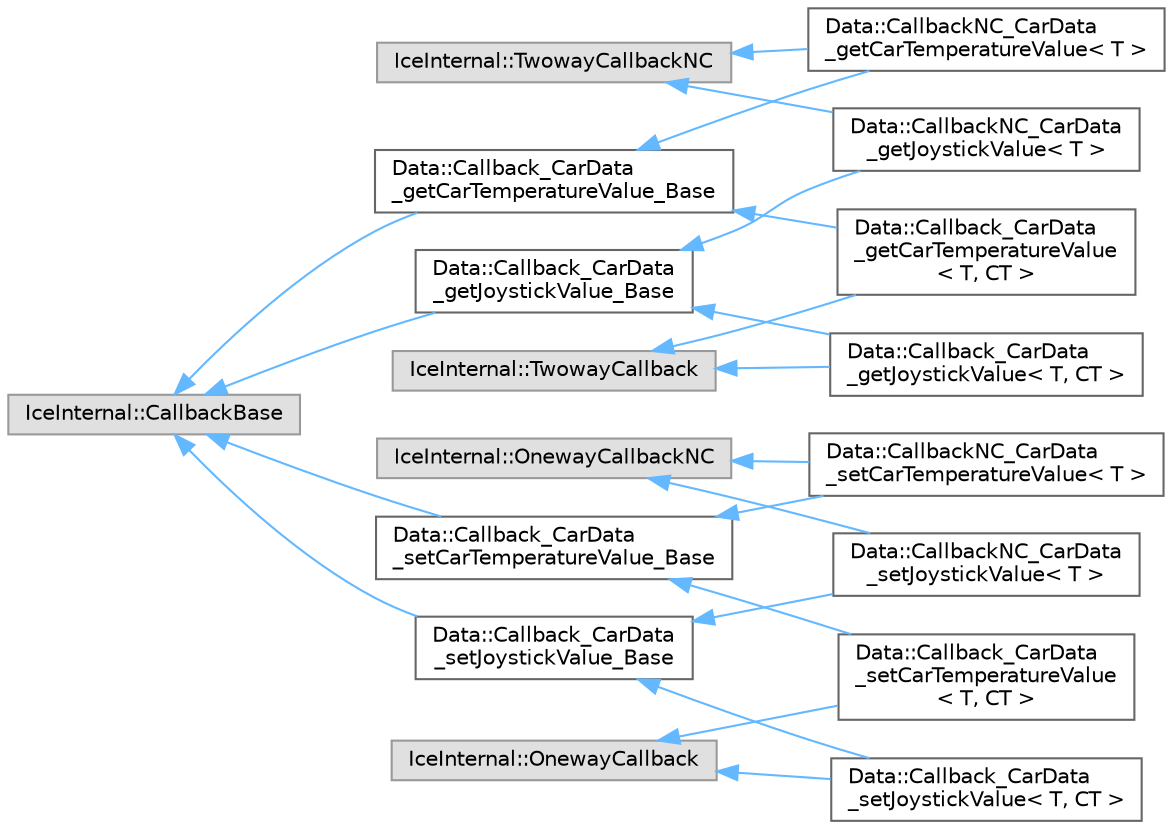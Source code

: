 digraph "Graphical Class Hierarchy"
{
 // LATEX_PDF_SIZE
  bgcolor="transparent";
  edge [fontname=Helvetica,fontsize=10,labelfontname=Helvetica,labelfontsize=10];
  node [fontname=Helvetica,fontsize=10,shape=box,height=0.2,width=0.4];
  rankdir="LR";
  Node0 [id="Node000000",label="IceInternal::CallbackBase",height=0.2,width=0.4,color="grey60", fillcolor="#E0E0E0", style="filled",tooltip=" "];
  Node0 -> Node1 [id="edge22_Node000000_Node000001",dir="back",color="steelblue1",style="solid",tooltip=" "];
  Node1 [id="Node000001",label="Data::Callback_CarData\l_getCarTemperatureValue_Base",height=0.2,width=0.4,color="grey40", fillcolor="white", style="filled",URL="$classData_1_1Callback__CarData__getCarTemperatureValue__Base.html",tooltip=" "];
  Node1 -> Node2 [id="edge23_Node000001_Node000002",dir="back",color="steelblue1",style="solid",tooltip=" "];
  Node2 [id="Node000002",label="Data::CallbackNC_CarData\l_getCarTemperatureValue\< T \>",height=0.2,width=0.4,color="grey40", fillcolor="white", style="filled",URL="$classData_1_1CallbackNC__CarData__getCarTemperatureValue.html",tooltip=" "];
  Node1 -> Node8 [id="edge24_Node000001_Node000008",dir="back",color="steelblue1",style="solid",tooltip=" "];
  Node8 [id="Node000008",label="Data::Callback_CarData\l_getCarTemperatureValue\l\< T, CT \>",height=0.2,width=0.4,color="grey40", fillcolor="white", style="filled",URL="$classData_1_1Callback__CarData__getCarTemperatureValue.html",tooltip=" "];
  Node0 -> Node5 [id="edge25_Node000000_Node000005",dir="back",color="steelblue1",style="solid",tooltip=" "];
  Node5 [id="Node000005",label="Data::Callback_CarData\l_getJoystickValue_Base",height=0.2,width=0.4,color="grey40", fillcolor="white", style="filled",URL="$classData_1_1Callback__CarData__getJoystickValue__Base.html",tooltip=" "];
  Node5 -> Node4 [id="edge26_Node000005_Node000004",dir="back",color="steelblue1",style="solid",tooltip=" "];
  Node4 [id="Node000004",label="Data::CallbackNC_CarData\l_getJoystickValue\< T \>",height=0.2,width=0.4,color="grey40", fillcolor="white", style="filled",URL="$classData_1_1CallbackNC__CarData__getJoystickValue.html",tooltip=" "];
  Node5 -> Node6 [id="edge27_Node000005_Node000006",dir="back",color="steelblue1",style="solid",tooltip=" "];
  Node6 [id="Node000006",label="Data::Callback_CarData\l_getJoystickValue\< T, CT \>",height=0.2,width=0.4,color="grey40", fillcolor="white", style="filled",URL="$classData_1_1Callback__CarData__getJoystickValue.html",tooltip=" "];
  Node0 -> Node9 [id="edge28_Node000000_Node000009",dir="back",color="steelblue1",style="solid",tooltip=" "];
  Node9 [id="Node000009",label="Data::Callback_CarData\l_setCarTemperatureValue_Base",height=0.2,width=0.4,color="grey40", fillcolor="white", style="filled",URL="$classData_1_1Callback__CarData__setCarTemperatureValue__Base.html",tooltip=" "];
  Node9 -> Node10 [id="edge29_Node000009_Node000010",dir="back",color="steelblue1",style="solid",tooltip=" "];
  Node10 [id="Node000010",label="Data::CallbackNC_CarData\l_setCarTemperatureValue\< T \>",height=0.2,width=0.4,color="grey40", fillcolor="white", style="filled",URL="$classData_1_1CallbackNC__CarData__setCarTemperatureValue.html",tooltip=" "];
  Node9 -> Node16 [id="edge30_Node000009_Node000016",dir="back",color="steelblue1",style="solid",tooltip=" "];
  Node16 [id="Node000016",label="Data::Callback_CarData\l_setCarTemperatureValue\l\< T, CT \>",height=0.2,width=0.4,color="grey40", fillcolor="white", style="filled",URL="$classData_1_1Callback__CarData__setCarTemperatureValue.html",tooltip=" "];
  Node0 -> Node13 [id="edge31_Node000000_Node000013",dir="back",color="steelblue1",style="solid",tooltip=" "];
  Node13 [id="Node000013",label="Data::Callback_CarData\l_setJoystickValue_Base",height=0.2,width=0.4,color="grey40", fillcolor="white", style="filled",URL="$classData_1_1Callback__CarData__setJoystickValue__Base.html",tooltip=" "];
  Node13 -> Node12 [id="edge32_Node000013_Node000012",dir="back",color="steelblue1",style="solid",tooltip=" "];
  Node12 [id="Node000012",label="Data::CallbackNC_CarData\l_setJoystickValue\< T \>",height=0.2,width=0.4,color="grey40", fillcolor="white", style="filled",URL="$classData_1_1CallbackNC__CarData__setJoystickValue.html",tooltip=" "];
  Node13 -> Node14 [id="edge33_Node000013_Node000014",dir="back",color="steelblue1",style="solid",tooltip=" "];
  Node14 [id="Node000014",label="Data::Callback_CarData\l_setJoystickValue\< T, CT \>",height=0.2,width=0.4,color="grey40", fillcolor="white", style="filled",URL="$classData_1_1Callback__CarData__setJoystickValue.html",tooltip=" "];
  Node15 [id="Node000015",label="IceInternal::OnewayCallback",height=0.2,width=0.4,color="grey60", fillcolor="#E0E0E0", style="filled",tooltip=" "];
  Node15 -> Node16 [id="edge34_Node000015_Node000016",dir="back",color="steelblue1",style="solid",tooltip=" "];
  Node15 -> Node14 [id="edge35_Node000015_Node000014",dir="back",color="steelblue1",style="solid",tooltip=" "];
  Node11 [id="Node000011",label="IceInternal::OnewayCallbackNC",height=0.2,width=0.4,color="grey60", fillcolor="#E0E0E0", style="filled",tooltip=" "];
  Node11 -> Node10 [id="edge36_Node000011_Node000010",dir="back",color="steelblue1",style="solid",tooltip=" "];
  Node11 -> Node12 [id="edge37_Node000011_Node000012",dir="back",color="steelblue1",style="solid",tooltip=" "];
  Node7 [id="Node000007",label="IceInternal::TwowayCallback",height=0.2,width=0.4,color="grey60", fillcolor="#E0E0E0", style="filled",tooltip=" "];
  Node7 -> Node8 [id="edge38_Node000007_Node000008",dir="back",color="steelblue1",style="solid",tooltip=" "];
  Node7 -> Node6 [id="edge39_Node000007_Node000006",dir="back",color="steelblue1",style="solid",tooltip=" "];
  Node3 [id="Node000003",label="IceInternal::TwowayCallbackNC",height=0.2,width=0.4,color="grey60", fillcolor="#E0E0E0", style="filled",tooltip=" "];
  Node3 -> Node2 [id="edge40_Node000003_Node000002",dir="back",color="steelblue1",style="solid",tooltip=" "];
  Node3 -> Node4 [id="edge41_Node000003_Node000004",dir="back",color="steelblue1",style="solid",tooltip=" "];
}
